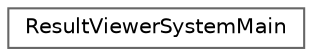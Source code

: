 digraph "クラス階層図"
{
 // LATEX_PDF_SIZE
  bgcolor="transparent";
  edge [fontname=Helvetica,fontsize=10,labelfontname=Helvetica,labelfontsize=10];
  node [fontname=Helvetica,fontsize=10,shape=box,height=0.2,width=0.4];
  rankdir="LR";
  Node0 [id="Node000000",label="ResultViewerSystemMain",height=0.2,width=0.4,color="grey40", fillcolor="white", style="filled",URL="$class_result_viewer_system_main.html",tooltip=" "];
}

